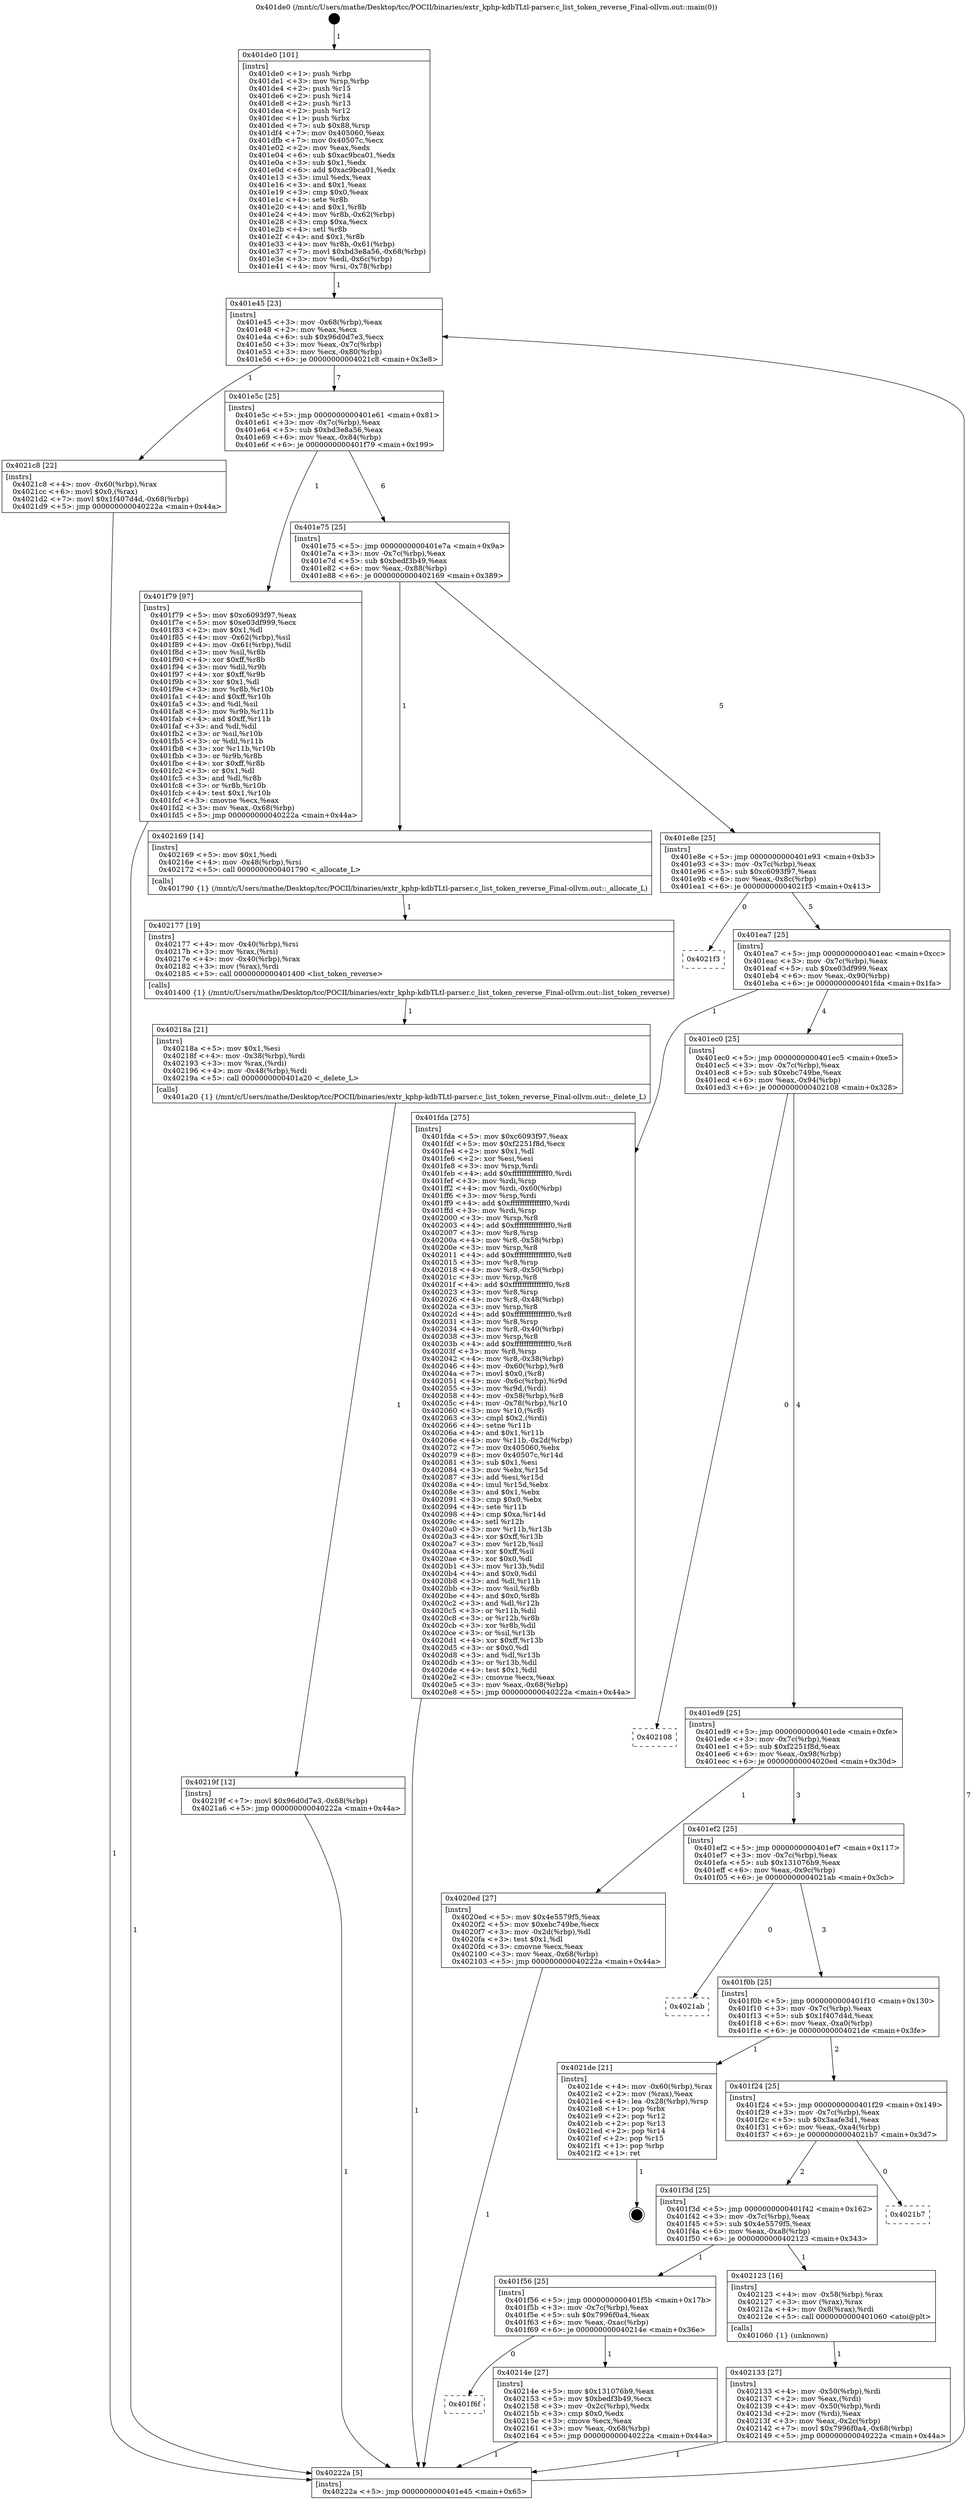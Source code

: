 digraph "0x401de0" {
  label = "0x401de0 (/mnt/c/Users/mathe/Desktop/tcc/POCII/binaries/extr_kphp-kdbTLtl-parser.c_list_token_reverse_Final-ollvm.out::main(0))"
  labelloc = "t"
  node[shape=record]

  Entry [label="",width=0.3,height=0.3,shape=circle,fillcolor=black,style=filled]
  "0x401e45" [label="{
     0x401e45 [23]\l
     | [instrs]\l
     &nbsp;&nbsp;0x401e45 \<+3\>: mov -0x68(%rbp),%eax\l
     &nbsp;&nbsp;0x401e48 \<+2\>: mov %eax,%ecx\l
     &nbsp;&nbsp;0x401e4a \<+6\>: sub $0x96d0d7e3,%ecx\l
     &nbsp;&nbsp;0x401e50 \<+3\>: mov %eax,-0x7c(%rbp)\l
     &nbsp;&nbsp;0x401e53 \<+3\>: mov %ecx,-0x80(%rbp)\l
     &nbsp;&nbsp;0x401e56 \<+6\>: je 00000000004021c8 \<main+0x3e8\>\l
  }"]
  "0x4021c8" [label="{
     0x4021c8 [22]\l
     | [instrs]\l
     &nbsp;&nbsp;0x4021c8 \<+4\>: mov -0x60(%rbp),%rax\l
     &nbsp;&nbsp;0x4021cc \<+6\>: movl $0x0,(%rax)\l
     &nbsp;&nbsp;0x4021d2 \<+7\>: movl $0x1f407d4d,-0x68(%rbp)\l
     &nbsp;&nbsp;0x4021d9 \<+5\>: jmp 000000000040222a \<main+0x44a\>\l
  }"]
  "0x401e5c" [label="{
     0x401e5c [25]\l
     | [instrs]\l
     &nbsp;&nbsp;0x401e5c \<+5\>: jmp 0000000000401e61 \<main+0x81\>\l
     &nbsp;&nbsp;0x401e61 \<+3\>: mov -0x7c(%rbp),%eax\l
     &nbsp;&nbsp;0x401e64 \<+5\>: sub $0xbd3e8a56,%eax\l
     &nbsp;&nbsp;0x401e69 \<+6\>: mov %eax,-0x84(%rbp)\l
     &nbsp;&nbsp;0x401e6f \<+6\>: je 0000000000401f79 \<main+0x199\>\l
  }"]
  Exit [label="",width=0.3,height=0.3,shape=circle,fillcolor=black,style=filled,peripheries=2]
  "0x401f79" [label="{
     0x401f79 [97]\l
     | [instrs]\l
     &nbsp;&nbsp;0x401f79 \<+5\>: mov $0xc6093f97,%eax\l
     &nbsp;&nbsp;0x401f7e \<+5\>: mov $0xe03df999,%ecx\l
     &nbsp;&nbsp;0x401f83 \<+2\>: mov $0x1,%dl\l
     &nbsp;&nbsp;0x401f85 \<+4\>: mov -0x62(%rbp),%sil\l
     &nbsp;&nbsp;0x401f89 \<+4\>: mov -0x61(%rbp),%dil\l
     &nbsp;&nbsp;0x401f8d \<+3\>: mov %sil,%r8b\l
     &nbsp;&nbsp;0x401f90 \<+4\>: xor $0xff,%r8b\l
     &nbsp;&nbsp;0x401f94 \<+3\>: mov %dil,%r9b\l
     &nbsp;&nbsp;0x401f97 \<+4\>: xor $0xff,%r9b\l
     &nbsp;&nbsp;0x401f9b \<+3\>: xor $0x1,%dl\l
     &nbsp;&nbsp;0x401f9e \<+3\>: mov %r8b,%r10b\l
     &nbsp;&nbsp;0x401fa1 \<+4\>: and $0xff,%r10b\l
     &nbsp;&nbsp;0x401fa5 \<+3\>: and %dl,%sil\l
     &nbsp;&nbsp;0x401fa8 \<+3\>: mov %r9b,%r11b\l
     &nbsp;&nbsp;0x401fab \<+4\>: and $0xff,%r11b\l
     &nbsp;&nbsp;0x401faf \<+3\>: and %dl,%dil\l
     &nbsp;&nbsp;0x401fb2 \<+3\>: or %sil,%r10b\l
     &nbsp;&nbsp;0x401fb5 \<+3\>: or %dil,%r11b\l
     &nbsp;&nbsp;0x401fb8 \<+3\>: xor %r11b,%r10b\l
     &nbsp;&nbsp;0x401fbb \<+3\>: or %r9b,%r8b\l
     &nbsp;&nbsp;0x401fbe \<+4\>: xor $0xff,%r8b\l
     &nbsp;&nbsp;0x401fc2 \<+3\>: or $0x1,%dl\l
     &nbsp;&nbsp;0x401fc5 \<+3\>: and %dl,%r8b\l
     &nbsp;&nbsp;0x401fc8 \<+3\>: or %r8b,%r10b\l
     &nbsp;&nbsp;0x401fcb \<+4\>: test $0x1,%r10b\l
     &nbsp;&nbsp;0x401fcf \<+3\>: cmovne %ecx,%eax\l
     &nbsp;&nbsp;0x401fd2 \<+3\>: mov %eax,-0x68(%rbp)\l
     &nbsp;&nbsp;0x401fd5 \<+5\>: jmp 000000000040222a \<main+0x44a\>\l
  }"]
  "0x401e75" [label="{
     0x401e75 [25]\l
     | [instrs]\l
     &nbsp;&nbsp;0x401e75 \<+5\>: jmp 0000000000401e7a \<main+0x9a\>\l
     &nbsp;&nbsp;0x401e7a \<+3\>: mov -0x7c(%rbp),%eax\l
     &nbsp;&nbsp;0x401e7d \<+5\>: sub $0xbedf3b49,%eax\l
     &nbsp;&nbsp;0x401e82 \<+6\>: mov %eax,-0x88(%rbp)\l
     &nbsp;&nbsp;0x401e88 \<+6\>: je 0000000000402169 \<main+0x389\>\l
  }"]
  "0x40222a" [label="{
     0x40222a [5]\l
     | [instrs]\l
     &nbsp;&nbsp;0x40222a \<+5\>: jmp 0000000000401e45 \<main+0x65\>\l
  }"]
  "0x401de0" [label="{
     0x401de0 [101]\l
     | [instrs]\l
     &nbsp;&nbsp;0x401de0 \<+1\>: push %rbp\l
     &nbsp;&nbsp;0x401de1 \<+3\>: mov %rsp,%rbp\l
     &nbsp;&nbsp;0x401de4 \<+2\>: push %r15\l
     &nbsp;&nbsp;0x401de6 \<+2\>: push %r14\l
     &nbsp;&nbsp;0x401de8 \<+2\>: push %r13\l
     &nbsp;&nbsp;0x401dea \<+2\>: push %r12\l
     &nbsp;&nbsp;0x401dec \<+1\>: push %rbx\l
     &nbsp;&nbsp;0x401ded \<+7\>: sub $0x88,%rsp\l
     &nbsp;&nbsp;0x401df4 \<+7\>: mov 0x405060,%eax\l
     &nbsp;&nbsp;0x401dfb \<+7\>: mov 0x40507c,%ecx\l
     &nbsp;&nbsp;0x401e02 \<+2\>: mov %eax,%edx\l
     &nbsp;&nbsp;0x401e04 \<+6\>: sub $0xac9bca01,%edx\l
     &nbsp;&nbsp;0x401e0a \<+3\>: sub $0x1,%edx\l
     &nbsp;&nbsp;0x401e0d \<+6\>: add $0xac9bca01,%edx\l
     &nbsp;&nbsp;0x401e13 \<+3\>: imul %edx,%eax\l
     &nbsp;&nbsp;0x401e16 \<+3\>: and $0x1,%eax\l
     &nbsp;&nbsp;0x401e19 \<+3\>: cmp $0x0,%eax\l
     &nbsp;&nbsp;0x401e1c \<+4\>: sete %r8b\l
     &nbsp;&nbsp;0x401e20 \<+4\>: and $0x1,%r8b\l
     &nbsp;&nbsp;0x401e24 \<+4\>: mov %r8b,-0x62(%rbp)\l
     &nbsp;&nbsp;0x401e28 \<+3\>: cmp $0xa,%ecx\l
     &nbsp;&nbsp;0x401e2b \<+4\>: setl %r8b\l
     &nbsp;&nbsp;0x401e2f \<+4\>: and $0x1,%r8b\l
     &nbsp;&nbsp;0x401e33 \<+4\>: mov %r8b,-0x61(%rbp)\l
     &nbsp;&nbsp;0x401e37 \<+7\>: movl $0xbd3e8a56,-0x68(%rbp)\l
     &nbsp;&nbsp;0x401e3e \<+3\>: mov %edi,-0x6c(%rbp)\l
     &nbsp;&nbsp;0x401e41 \<+4\>: mov %rsi,-0x78(%rbp)\l
  }"]
  "0x40219f" [label="{
     0x40219f [12]\l
     | [instrs]\l
     &nbsp;&nbsp;0x40219f \<+7\>: movl $0x96d0d7e3,-0x68(%rbp)\l
     &nbsp;&nbsp;0x4021a6 \<+5\>: jmp 000000000040222a \<main+0x44a\>\l
  }"]
  "0x402169" [label="{
     0x402169 [14]\l
     | [instrs]\l
     &nbsp;&nbsp;0x402169 \<+5\>: mov $0x1,%edi\l
     &nbsp;&nbsp;0x40216e \<+4\>: mov -0x48(%rbp),%rsi\l
     &nbsp;&nbsp;0x402172 \<+5\>: call 0000000000401790 \<_allocate_L\>\l
     | [calls]\l
     &nbsp;&nbsp;0x401790 \{1\} (/mnt/c/Users/mathe/Desktop/tcc/POCII/binaries/extr_kphp-kdbTLtl-parser.c_list_token_reverse_Final-ollvm.out::_allocate_L)\l
  }"]
  "0x401e8e" [label="{
     0x401e8e [25]\l
     | [instrs]\l
     &nbsp;&nbsp;0x401e8e \<+5\>: jmp 0000000000401e93 \<main+0xb3\>\l
     &nbsp;&nbsp;0x401e93 \<+3\>: mov -0x7c(%rbp),%eax\l
     &nbsp;&nbsp;0x401e96 \<+5\>: sub $0xc6093f97,%eax\l
     &nbsp;&nbsp;0x401e9b \<+6\>: mov %eax,-0x8c(%rbp)\l
     &nbsp;&nbsp;0x401ea1 \<+6\>: je 00000000004021f3 \<main+0x413\>\l
  }"]
  "0x40218a" [label="{
     0x40218a [21]\l
     | [instrs]\l
     &nbsp;&nbsp;0x40218a \<+5\>: mov $0x1,%esi\l
     &nbsp;&nbsp;0x40218f \<+4\>: mov -0x38(%rbp),%rdi\l
     &nbsp;&nbsp;0x402193 \<+3\>: mov %rax,(%rdi)\l
     &nbsp;&nbsp;0x402196 \<+4\>: mov -0x48(%rbp),%rdi\l
     &nbsp;&nbsp;0x40219a \<+5\>: call 0000000000401a20 \<_delete_L\>\l
     | [calls]\l
     &nbsp;&nbsp;0x401a20 \{1\} (/mnt/c/Users/mathe/Desktop/tcc/POCII/binaries/extr_kphp-kdbTLtl-parser.c_list_token_reverse_Final-ollvm.out::_delete_L)\l
  }"]
  "0x4021f3" [label="{
     0x4021f3\l
  }", style=dashed]
  "0x401ea7" [label="{
     0x401ea7 [25]\l
     | [instrs]\l
     &nbsp;&nbsp;0x401ea7 \<+5\>: jmp 0000000000401eac \<main+0xcc\>\l
     &nbsp;&nbsp;0x401eac \<+3\>: mov -0x7c(%rbp),%eax\l
     &nbsp;&nbsp;0x401eaf \<+5\>: sub $0xe03df999,%eax\l
     &nbsp;&nbsp;0x401eb4 \<+6\>: mov %eax,-0x90(%rbp)\l
     &nbsp;&nbsp;0x401eba \<+6\>: je 0000000000401fda \<main+0x1fa\>\l
  }"]
  "0x402177" [label="{
     0x402177 [19]\l
     | [instrs]\l
     &nbsp;&nbsp;0x402177 \<+4\>: mov -0x40(%rbp),%rsi\l
     &nbsp;&nbsp;0x40217b \<+3\>: mov %rax,(%rsi)\l
     &nbsp;&nbsp;0x40217e \<+4\>: mov -0x40(%rbp),%rax\l
     &nbsp;&nbsp;0x402182 \<+3\>: mov (%rax),%rdi\l
     &nbsp;&nbsp;0x402185 \<+5\>: call 0000000000401400 \<list_token_reverse\>\l
     | [calls]\l
     &nbsp;&nbsp;0x401400 \{1\} (/mnt/c/Users/mathe/Desktop/tcc/POCII/binaries/extr_kphp-kdbTLtl-parser.c_list_token_reverse_Final-ollvm.out::list_token_reverse)\l
  }"]
  "0x401fda" [label="{
     0x401fda [275]\l
     | [instrs]\l
     &nbsp;&nbsp;0x401fda \<+5\>: mov $0xc6093f97,%eax\l
     &nbsp;&nbsp;0x401fdf \<+5\>: mov $0xf2251f8d,%ecx\l
     &nbsp;&nbsp;0x401fe4 \<+2\>: mov $0x1,%dl\l
     &nbsp;&nbsp;0x401fe6 \<+2\>: xor %esi,%esi\l
     &nbsp;&nbsp;0x401fe8 \<+3\>: mov %rsp,%rdi\l
     &nbsp;&nbsp;0x401feb \<+4\>: add $0xfffffffffffffff0,%rdi\l
     &nbsp;&nbsp;0x401fef \<+3\>: mov %rdi,%rsp\l
     &nbsp;&nbsp;0x401ff2 \<+4\>: mov %rdi,-0x60(%rbp)\l
     &nbsp;&nbsp;0x401ff6 \<+3\>: mov %rsp,%rdi\l
     &nbsp;&nbsp;0x401ff9 \<+4\>: add $0xfffffffffffffff0,%rdi\l
     &nbsp;&nbsp;0x401ffd \<+3\>: mov %rdi,%rsp\l
     &nbsp;&nbsp;0x402000 \<+3\>: mov %rsp,%r8\l
     &nbsp;&nbsp;0x402003 \<+4\>: add $0xfffffffffffffff0,%r8\l
     &nbsp;&nbsp;0x402007 \<+3\>: mov %r8,%rsp\l
     &nbsp;&nbsp;0x40200a \<+4\>: mov %r8,-0x58(%rbp)\l
     &nbsp;&nbsp;0x40200e \<+3\>: mov %rsp,%r8\l
     &nbsp;&nbsp;0x402011 \<+4\>: add $0xfffffffffffffff0,%r8\l
     &nbsp;&nbsp;0x402015 \<+3\>: mov %r8,%rsp\l
     &nbsp;&nbsp;0x402018 \<+4\>: mov %r8,-0x50(%rbp)\l
     &nbsp;&nbsp;0x40201c \<+3\>: mov %rsp,%r8\l
     &nbsp;&nbsp;0x40201f \<+4\>: add $0xfffffffffffffff0,%r8\l
     &nbsp;&nbsp;0x402023 \<+3\>: mov %r8,%rsp\l
     &nbsp;&nbsp;0x402026 \<+4\>: mov %r8,-0x48(%rbp)\l
     &nbsp;&nbsp;0x40202a \<+3\>: mov %rsp,%r8\l
     &nbsp;&nbsp;0x40202d \<+4\>: add $0xfffffffffffffff0,%r8\l
     &nbsp;&nbsp;0x402031 \<+3\>: mov %r8,%rsp\l
     &nbsp;&nbsp;0x402034 \<+4\>: mov %r8,-0x40(%rbp)\l
     &nbsp;&nbsp;0x402038 \<+3\>: mov %rsp,%r8\l
     &nbsp;&nbsp;0x40203b \<+4\>: add $0xfffffffffffffff0,%r8\l
     &nbsp;&nbsp;0x40203f \<+3\>: mov %r8,%rsp\l
     &nbsp;&nbsp;0x402042 \<+4\>: mov %r8,-0x38(%rbp)\l
     &nbsp;&nbsp;0x402046 \<+4\>: mov -0x60(%rbp),%r8\l
     &nbsp;&nbsp;0x40204a \<+7\>: movl $0x0,(%r8)\l
     &nbsp;&nbsp;0x402051 \<+4\>: mov -0x6c(%rbp),%r9d\l
     &nbsp;&nbsp;0x402055 \<+3\>: mov %r9d,(%rdi)\l
     &nbsp;&nbsp;0x402058 \<+4\>: mov -0x58(%rbp),%r8\l
     &nbsp;&nbsp;0x40205c \<+4\>: mov -0x78(%rbp),%r10\l
     &nbsp;&nbsp;0x402060 \<+3\>: mov %r10,(%r8)\l
     &nbsp;&nbsp;0x402063 \<+3\>: cmpl $0x2,(%rdi)\l
     &nbsp;&nbsp;0x402066 \<+4\>: setne %r11b\l
     &nbsp;&nbsp;0x40206a \<+4\>: and $0x1,%r11b\l
     &nbsp;&nbsp;0x40206e \<+4\>: mov %r11b,-0x2d(%rbp)\l
     &nbsp;&nbsp;0x402072 \<+7\>: mov 0x405060,%ebx\l
     &nbsp;&nbsp;0x402079 \<+8\>: mov 0x40507c,%r14d\l
     &nbsp;&nbsp;0x402081 \<+3\>: sub $0x1,%esi\l
     &nbsp;&nbsp;0x402084 \<+3\>: mov %ebx,%r15d\l
     &nbsp;&nbsp;0x402087 \<+3\>: add %esi,%r15d\l
     &nbsp;&nbsp;0x40208a \<+4\>: imul %r15d,%ebx\l
     &nbsp;&nbsp;0x40208e \<+3\>: and $0x1,%ebx\l
     &nbsp;&nbsp;0x402091 \<+3\>: cmp $0x0,%ebx\l
     &nbsp;&nbsp;0x402094 \<+4\>: sete %r11b\l
     &nbsp;&nbsp;0x402098 \<+4\>: cmp $0xa,%r14d\l
     &nbsp;&nbsp;0x40209c \<+4\>: setl %r12b\l
     &nbsp;&nbsp;0x4020a0 \<+3\>: mov %r11b,%r13b\l
     &nbsp;&nbsp;0x4020a3 \<+4\>: xor $0xff,%r13b\l
     &nbsp;&nbsp;0x4020a7 \<+3\>: mov %r12b,%sil\l
     &nbsp;&nbsp;0x4020aa \<+4\>: xor $0xff,%sil\l
     &nbsp;&nbsp;0x4020ae \<+3\>: xor $0x0,%dl\l
     &nbsp;&nbsp;0x4020b1 \<+3\>: mov %r13b,%dil\l
     &nbsp;&nbsp;0x4020b4 \<+4\>: and $0x0,%dil\l
     &nbsp;&nbsp;0x4020b8 \<+3\>: and %dl,%r11b\l
     &nbsp;&nbsp;0x4020bb \<+3\>: mov %sil,%r8b\l
     &nbsp;&nbsp;0x4020be \<+4\>: and $0x0,%r8b\l
     &nbsp;&nbsp;0x4020c2 \<+3\>: and %dl,%r12b\l
     &nbsp;&nbsp;0x4020c5 \<+3\>: or %r11b,%dil\l
     &nbsp;&nbsp;0x4020c8 \<+3\>: or %r12b,%r8b\l
     &nbsp;&nbsp;0x4020cb \<+3\>: xor %r8b,%dil\l
     &nbsp;&nbsp;0x4020ce \<+3\>: or %sil,%r13b\l
     &nbsp;&nbsp;0x4020d1 \<+4\>: xor $0xff,%r13b\l
     &nbsp;&nbsp;0x4020d5 \<+3\>: or $0x0,%dl\l
     &nbsp;&nbsp;0x4020d8 \<+3\>: and %dl,%r13b\l
     &nbsp;&nbsp;0x4020db \<+3\>: or %r13b,%dil\l
     &nbsp;&nbsp;0x4020de \<+4\>: test $0x1,%dil\l
     &nbsp;&nbsp;0x4020e2 \<+3\>: cmovne %ecx,%eax\l
     &nbsp;&nbsp;0x4020e5 \<+3\>: mov %eax,-0x68(%rbp)\l
     &nbsp;&nbsp;0x4020e8 \<+5\>: jmp 000000000040222a \<main+0x44a\>\l
  }"]
  "0x401ec0" [label="{
     0x401ec0 [25]\l
     | [instrs]\l
     &nbsp;&nbsp;0x401ec0 \<+5\>: jmp 0000000000401ec5 \<main+0xe5\>\l
     &nbsp;&nbsp;0x401ec5 \<+3\>: mov -0x7c(%rbp),%eax\l
     &nbsp;&nbsp;0x401ec8 \<+5\>: sub $0xebc749be,%eax\l
     &nbsp;&nbsp;0x401ecd \<+6\>: mov %eax,-0x94(%rbp)\l
     &nbsp;&nbsp;0x401ed3 \<+6\>: je 0000000000402108 \<main+0x328\>\l
  }"]
  "0x401f6f" [label="{
     0x401f6f\l
  }", style=dashed]
  "0x40214e" [label="{
     0x40214e [27]\l
     | [instrs]\l
     &nbsp;&nbsp;0x40214e \<+5\>: mov $0x131076b9,%eax\l
     &nbsp;&nbsp;0x402153 \<+5\>: mov $0xbedf3b49,%ecx\l
     &nbsp;&nbsp;0x402158 \<+3\>: mov -0x2c(%rbp),%edx\l
     &nbsp;&nbsp;0x40215b \<+3\>: cmp $0x0,%edx\l
     &nbsp;&nbsp;0x40215e \<+3\>: cmove %ecx,%eax\l
     &nbsp;&nbsp;0x402161 \<+3\>: mov %eax,-0x68(%rbp)\l
     &nbsp;&nbsp;0x402164 \<+5\>: jmp 000000000040222a \<main+0x44a\>\l
  }"]
  "0x402108" [label="{
     0x402108\l
  }", style=dashed]
  "0x401ed9" [label="{
     0x401ed9 [25]\l
     | [instrs]\l
     &nbsp;&nbsp;0x401ed9 \<+5\>: jmp 0000000000401ede \<main+0xfe\>\l
     &nbsp;&nbsp;0x401ede \<+3\>: mov -0x7c(%rbp),%eax\l
     &nbsp;&nbsp;0x401ee1 \<+5\>: sub $0xf2251f8d,%eax\l
     &nbsp;&nbsp;0x401ee6 \<+6\>: mov %eax,-0x98(%rbp)\l
     &nbsp;&nbsp;0x401eec \<+6\>: je 00000000004020ed \<main+0x30d\>\l
  }"]
  "0x402133" [label="{
     0x402133 [27]\l
     | [instrs]\l
     &nbsp;&nbsp;0x402133 \<+4\>: mov -0x50(%rbp),%rdi\l
     &nbsp;&nbsp;0x402137 \<+2\>: mov %eax,(%rdi)\l
     &nbsp;&nbsp;0x402139 \<+4\>: mov -0x50(%rbp),%rdi\l
     &nbsp;&nbsp;0x40213d \<+2\>: mov (%rdi),%eax\l
     &nbsp;&nbsp;0x40213f \<+3\>: mov %eax,-0x2c(%rbp)\l
     &nbsp;&nbsp;0x402142 \<+7\>: movl $0x7996f0a4,-0x68(%rbp)\l
     &nbsp;&nbsp;0x402149 \<+5\>: jmp 000000000040222a \<main+0x44a\>\l
  }"]
  "0x4020ed" [label="{
     0x4020ed [27]\l
     | [instrs]\l
     &nbsp;&nbsp;0x4020ed \<+5\>: mov $0x4e5579f5,%eax\l
     &nbsp;&nbsp;0x4020f2 \<+5\>: mov $0xebc749be,%ecx\l
     &nbsp;&nbsp;0x4020f7 \<+3\>: mov -0x2d(%rbp),%dl\l
     &nbsp;&nbsp;0x4020fa \<+3\>: test $0x1,%dl\l
     &nbsp;&nbsp;0x4020fd \<+3\>: cmovne %ecx,%eax\l
     &nbsp;&nbsp;0x402100 \<+3\>: mov %eax,-0x68(%rbp)\l
     &nbsp;&nbsp;0x402103 \<+5\>: jmp 000000000040222a \<main+0x44a\>\l
  }"]
  "0x401ef2" [label="{
     0x401ef2 [25]\l
     | [instrs]\l
     &nbsp;&nbsp;0x401ef2 \<+5\>: jmp 0000000000401ef7 \<main+0x117\>\l
     &nbsp;&nbsp;0x401ef7 \<+3\>: mov -0x7c(%rbp),%eax\l
     &nbsp;&nbsp;0x401efa \<+5\>: sub $0x131076b9,%eax\l
     &nbsp;&nbsp;0x401eff \<+6\>: mov %eax,-0x9c(%rbp)\l
     &nbsp;&nbsp;0x401f05 \<+6\>: je 00000000004021ab \<main+0x3cb\>\l
  }"]
  "0x401f56" [label="{
     0x401f56 [25]\l
     | [instrs]\l
     &nbsp;&nbsp;0x401f56 \<+5\>: jmp 0000000000401f5b \<main+0x17b\>\l
     &nbsp;&nbsp;0x401f5b \<+3\>: mov -0x7c(%rbp),%eax\l
     &nbsp;&nbsp;0x401f5e \<+5\>: sub $0x7996f0a4,%eax\l
     &nbsp;&nbsp;0x401f63 \<+6\>: mov %eax,-0xac(%rbp)\l
     &nbsp;&nbsp;0x401f69 \<+6\>: je 000000000040214e \<main+0x36e\>\l
  }"]
  "0x4021ab" [label="{
     0x4021ab\l
  }", style=dashed]
  "0x401f0b" [label="{
     0x401f0b [25]\l
     | [instrs]\l
     &nbsp;&nbsp;0x401f0b \<+5\>: jmp 0000000000401f10 \<main+0x130\>\l
     &nbsp;&nbsp;0x401f10 \<+3\>: mov -0x7c(%rbp),%eax\l
     &nbsp;&nbsp;0x401f13 \<+5\>: sub $0x1f407d4d,%eax\l
     &nbsp;&nbsp;0x401f18 \<+6\>: mov %eax,-0xa0(%rbp)\l
     &nbsp;&nbsp;0x401f1e \<+6\>: je 00000000004021de \<main+0x3fe\>\l
  }"]
  "0x402123" [label="{
     0x402123 [16]\l
     | [instrs]\l
     &nbsp;&nbsp;0x402123 \<+4\>: mov -0x58(%rbp),%rax\l
     &nbsp;&nbsp;0x402127 \<+3\>: mov (%rax),%rax\l
     &nbsp;&nbsp;0x40212a \<+4\>: mov 0x8(%rax),%rdi\l
     &nbsp;&nbsp;0x40212e \<+5\>: call 0000000000401060 \<atoi@plt\>\l
     | [calls]\l
     &nbsp;&nbsp;0x401060 \{1\} (unknown)\l
  }"]
  "0x4021de" [label="{
     0x4021de [21]\l
     | [instrs]\l
     &nbsp;&nbsp;0x4021de \<+4\>: mov -0x60(%rbp),%rax\l
     &nbsp;&nbsp;0x4021e2 \<+2\>: mov (%rax),%eax\l
     &nbsp;&nbsp;0x4021e4 \<+4\>: lea -0x28(%rbp),%rsp\l
     &nbsp;&nbsp;0x4021e8 \<+1\>: pop %rbx\l
     &nbsp;&nbsp;0x4021e9 \<+2\>: pop %r12\l
     &nbsp;&nbsp;0x4021eb \<+2\>: pop %r13\l
     &nbsp;&nbsp;0x4021ed \<+2\>: pop %r14\l
     &nbsp;&nbsp;0x4021ef \<+2\>: pop %r15\l
     &nbsp;&nbsp;0x4021f1 \<+1\>: pop %rbp\l
     &nbsp;&nbsp;0x4021f2 \<+1\>: ret\l
  }"]
  "0x401f24" [label="{
     0x401f24 [25]\l
     | [instrs]\l
     &nbsp;&nbsp;0x401f24 \<+5\>: jmp 0000000000401f29 \<main+0x149\>\l
     &nbsp;&nbsp;0x401f29 \<+3\>: mov -0x7c(%rbp),%eax\l
     &nbsp;&nbsp;0x401f2c \<+5\>: sub $0x3aafe3d1,%eax\l
     &nbsp;&nbsp;0x401f31 \<+6\>: mov %eax,-0xa4(%rbp)\l
     &nbsp;&nbsp;0x401f37 \<+6\>: je 00000000004021b7 \<main+0x3d7\>\l
  }"]
  "0x401f3d" [label="{
     0x401f3d [25]\l
     | [instrs]\l
     &nbsp;&nbsp;0x401f3d \<+5\>: jmp 0000000000401f42 \<main+0x162\>\l
     &nbsp;&nbsp;0x401f42 \<+3\>: mov -0x7c(%rbp),%eax\l
     &nbsp;&nbsp;0x401f45 \<+5\>: sub $0x4e5579f5,%eax\l
     &nbsp;&nbsp;0x401f4a \<+6\>: mov %eax,-0xa8(%rbp)\l
     &nbsp;&nbsp;0x401f50 \<+6\>: je 0000000000402123 \<main+0x343\>\l
  }"]
  "0x4021b7" [label="{
     0x4021b7\l
  }", style=dashed]
  Entry -> "0x401de0" [label=" 1"]
  "0x401e45" -> "0x4021c8" [label=" 1"]
  "0x401e45" -> "0x401e5c" [label=" 7"]
  "0x4021de" -> Exit [label=" 1"]
  "0x401e5c" -> "0x401f79" [label=" 1"]
  "0x401e5c" -> "0x401e75" [label=" 6"]
  "0x401f79" -> "0x40222a" [label=" 1"]
  "0x401de0" -> "0x401e45" [label=" 1"]
  "0x40222a" -> "0x401e45" [label=" 7"]
  "0x4021c8" -> "0x40222a" [label=" 1"]
  "0x401e75" -> "0x402169" [label=" 1"]
  "0x401e75" -> "0x401e8e" [label=" 5"]
  "0x40219f" -> "0x40222a" [label=" 1"]
  "0x401e8e" -> "0x4021f3" [label=" 0"]
  "0x401e8e" -> "0x401ea7" [label=" 5"]
  "0x40218a" -> "0x40219f" [label=" 1"]
  "0x401ea7" -> "0x401fda" [label=" 1"]
  "0x401ea7" -> "0x401ec0" [label=" 4"]
  "0x402177" -> "0x40218a" [label=" 1"]
  "0x401fda" -> "0x40222a" [label=" 1"]
  "0x402169" -> "0x402177" [label=" 1"]
  "0x401ec0" -> "0x402108" [label=" 0"]
  "0x401ec0" -> "0x401ed9" [label=" 4"]
  "0x40214e" -> "0x40222a" [label=" 1"]
  "0x401ed9" -> "0x4020ed" [label=" 1"]
  "0x401ed9" -> "0x401ef2" [label=" 3"]
  "0x4020ed" -> "0x40222a" [label=" 1"]
  "0x401f56" -> "0x40214e" [label=" 1"]
  "0x401ef2" -> "0x4021ab" [label=" 0"]
  "0x401ef2" -> "0x401f0b" [label=" 3"]
  "0x401f56" -> "0x401f6f" [label=" 0"]
  "0x401f0b" -> "0x4021de" [label=" 1"]
  "0x401f0b" -> "0x401f24" [label=" 2"]
  "0x402133" -> "0x40222a" [label=" 1"]
  "0x401f24" -> "0x4021b7" [label=" 0"]
  "0x401f24" -> "0x401f3d" [label=" 2"]
  "0x402123" -> "0x402133" [label=" 1"]
  "0x401f3d" -> "0x402123" [label=" 1"]
  "0x401f3d" -> "0x401f56" [label=" 1"]
}
